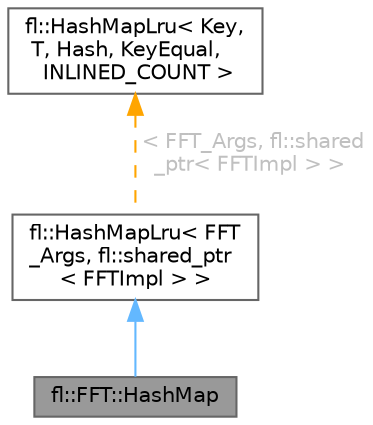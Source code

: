digraph "fl::FFT::HashMap"
{
 // INTERACTIVE_SVG=YES
 // LATEX_PDF_SIZE
  bgcolor="transparent";
  edge [fontname=Helvetica,fontsize=10,labelfontname=Helvetica,labelfontsize=10];
  node [fontname=Helvetica,fontsize=10,shape=box,height=0.2,width=0.4];
  Node1 [id="Node000001",label="fl::FFT::HashMap",height=0.2,width=0.4,color="gray40", fillcolor="grey60", style="filled", fontcolor="black",tooltip=" "];
  Node2 -> Node1 [id="edge1_Node000001_Node000002",dir="back",color="steelblue1",style="solid",tooltip=" "];
  Node2 [id="Node000002",label="fl::HashMapLru\< FFT\l_Args, fl::shared_ptr\l\< FFTImpl \> \>",height=0.2,width=0.4,color="gray40", fillcolor="white", style="filled",URL="$d1/df3/classfl_1_1_hash_map_lru.html",tooltip=" "];
  Node3 -> Node2 [id="edge2_Node000002_Node000003",dir="back",color="orange",style="dashed",tooltip=" ",label=" \< FFT_Args, fl::shared\l_ptr\< FFTImpl \> \>",fontcolor="grey" ];
  Node3 [id="Node000003",label="fl::HashMapLru\< Key,\l T, Hash, KeyEqual,\l INLINED_COUNT \>",height=0.2,width=0.4,color="gray40", fillcolor="white", style="filled",URL="$d1/df3/classfl_1_1_hash_map_lru.html",tooltip=" "];
}
